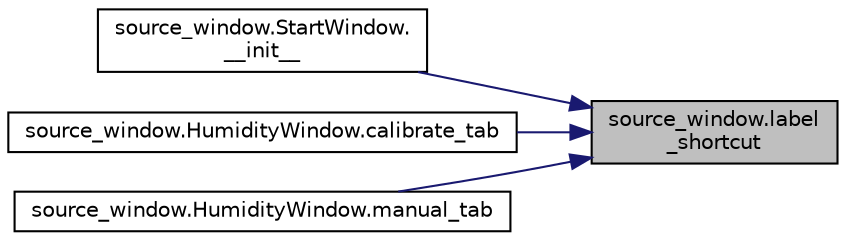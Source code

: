 digraph "source_window.label_shortcut"
{
 // LATEX_PDF_SIZE
  edge [fontname="Helvetica",fontsize="10",labelfontname="Helvetica",labelfontsize="10"];
  node [fontname="Helvetica",fontsize="10",shape=record];
  rankdir="RL";
  Node1 [label="source_window.label\l_shortcut",height=0.2,width=0.4,color="black", fillcolor="grey75", style="filled", fontcolor="black",tooltip="Shortcut to define a label."];
  Node1 -> Node2 [dir="back",color="midnightblue",fontsize="10",style="solid",fontname="Helvetica"];
  Node2 [label="source_window.StartWindow.\l__init__",height=0.2,width=0.4,color="black", fillcolor="white", style="filled",URL="$classsource__window_1_1_start_window.html#abe44f1b2c9777d7778c2941241a5ee1d",tooltip=" "];
  Node1 -> Node3 [dir="back",color="midnightblue",fontsize="10",style="solid",fontname="Helvetica"];
  Node3 [label="source_window.HumidityWindow.calibrate_tab",height=0.2,width=0.4,color="black", fillcolor="white", style="filled",URL="$classsource__window_1_1_humidity_window.html#aecdb65ad9547c803f878244f4d3f8042",tooltip="Calibrate mode."];
  Node1 -> Node4 [dir="back",color="midnightblue",fontsize="10",style="solid",fontname="Helvetica"];
  Node4 [label="source_window.HumidityWindow.manual_tab",height=0.2,width=0.4,color="black", fillcolor="white", style="filled",URL="$classsource__window_1_1_humidity_window.html#aac20a70e36172321c8c26d9e21ff1dd5",tooltip="Manual mode."];
}
